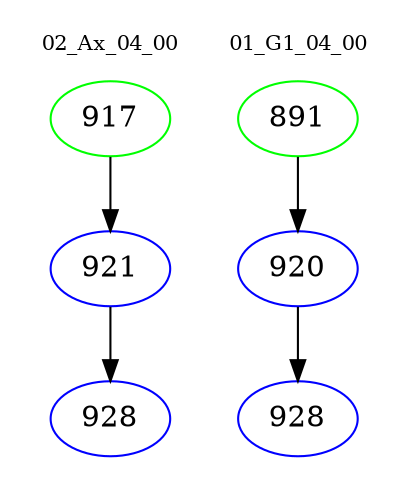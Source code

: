 digraph{
subgraph cluster_0 {
color = white
label = "02_Ax_04_00";
fontsize=10;
T0_917 [label="917", color="green"]
T0_917 -> T0_921 [color="black"]
T0_921 [label="921", color="blue"]
T0_921 -> T0_928 [color="black"]
T0_928 [label="928", color="blue"]
}
subgraph cluster_1 {
color = white
label = "01_G1_04_00";
fontsize=10;
T1_891 [label="891", color="green"]
T1_891 -> T1_920 [color="black"]
T1_920 [label="920", color="blue"]
T1_920 -> T1_928 [color="black"]
T1_928 [label="928", color="blue"]
}
}
